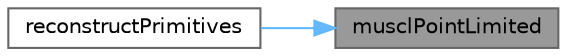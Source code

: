 digraph "musclPointLimited"
{
 // LATEX_PDF_SIZE
  bgcolor="transparent";
  edge [fontname=Helvetica,fontsize=10,labelfontname=Helvetica,labelfontsize=10];
  node [fontname=Helvetica,fontsize=10,shape=box,height=0.2,width=0.4];
  rankdir="RL";
  Node1 [id="Node000001",label="musclPointLimited",height=0.2,width=0.4,color="gray40", fillcolor="grey60", style="filled", fontcolor="black",tooltip="Limited reconstruction with point-based limiter."];
  Node1 -> Node2 [id="edge1_Node000001_Node000002",dir="back",color="steelblue1",style="solid",tooltip=" "];
  Node2 [id="Node000002",label="reconstructPrimitives",height=0.2,width=0.4,color="grey40", fillcolor="white", style="filled",URL="$convection_2common_8hpp.html#a6959ed08facd19e1a07eec7ca241e96e",tooltip="Retrieve primitive variables for points i/j, reconstructing them if needed."];
}
